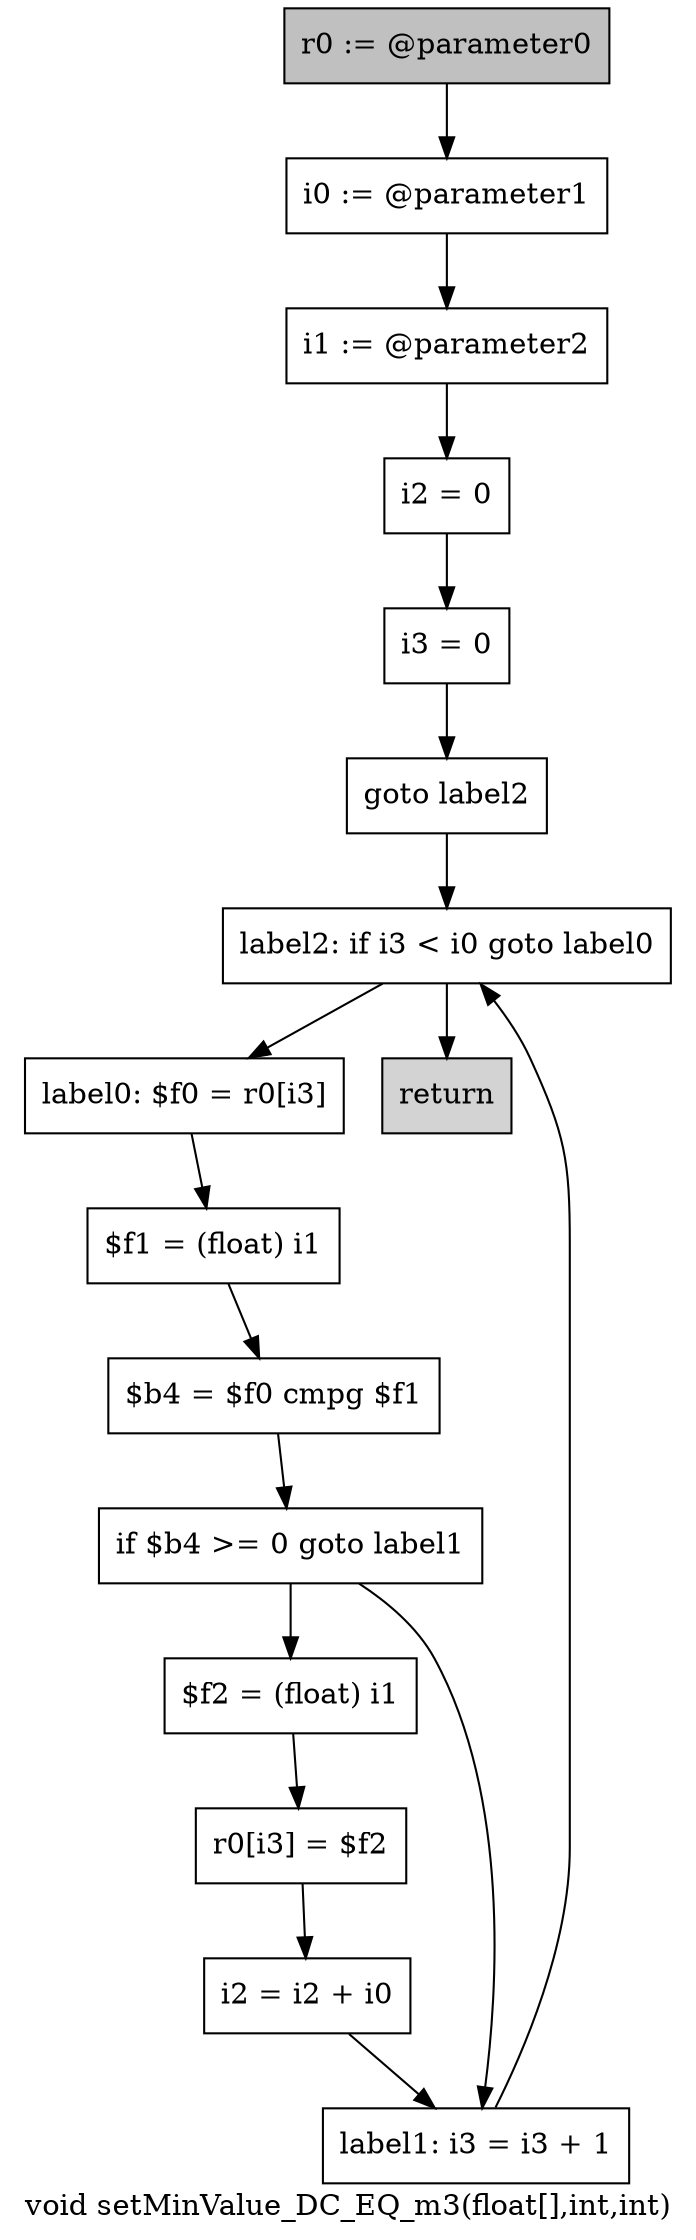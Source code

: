 digraph "void setMinValue_DC_EQ_m3(float[],int,int)" {
    label="void setMinValue_DC_EQ_m3(float[],int,int)";
    node [shape=box];
    "0" [style=filled,fillcolor=gray,label="r0 := @parameter0",];
    "1" [label="i0 := @parameter1",];
    "0"->"1";
    "2" [label="i1 := @parameter2",];
    "1"->"2";
    "3" [label="i2 = 0",];
    "2"->"3";
    "4" [label="i3 = 0",];
    "3"->"4";
    "5" [label="goto label2",];
    "4"->"5";
    "14" [label="label2: if i3 < i0 goto label0",];
    "5"->"14";
    "6" [label="label0: $f0 = r0[i3]",];
    "7" [label="$f1 = (float) i1",];
    "6"->"7";
    "8" [label="$b4 = $f0 cmpg $f1",];
    "7"->"8";
    "9" [label="if $b4 >= 0 goto label1",];
    "8"->"9";
    "10" [label="$f2 = (float) i1",];
    "9"->"10";
    "13" [label="label1: i3 = i3 + 1",];
    "9"->"13";
    "11" [label="r0[i3] = $f2",];
    "10"->"11";
    "12" [label="i2 = i2 + i0",];
    "11"->"12";
    "12"->"13";
    "13"->"14";
    "14"->"6";
    "15" [style=filled,fillcolor=lightgray,label="return",];
    "14"->"15";
}
